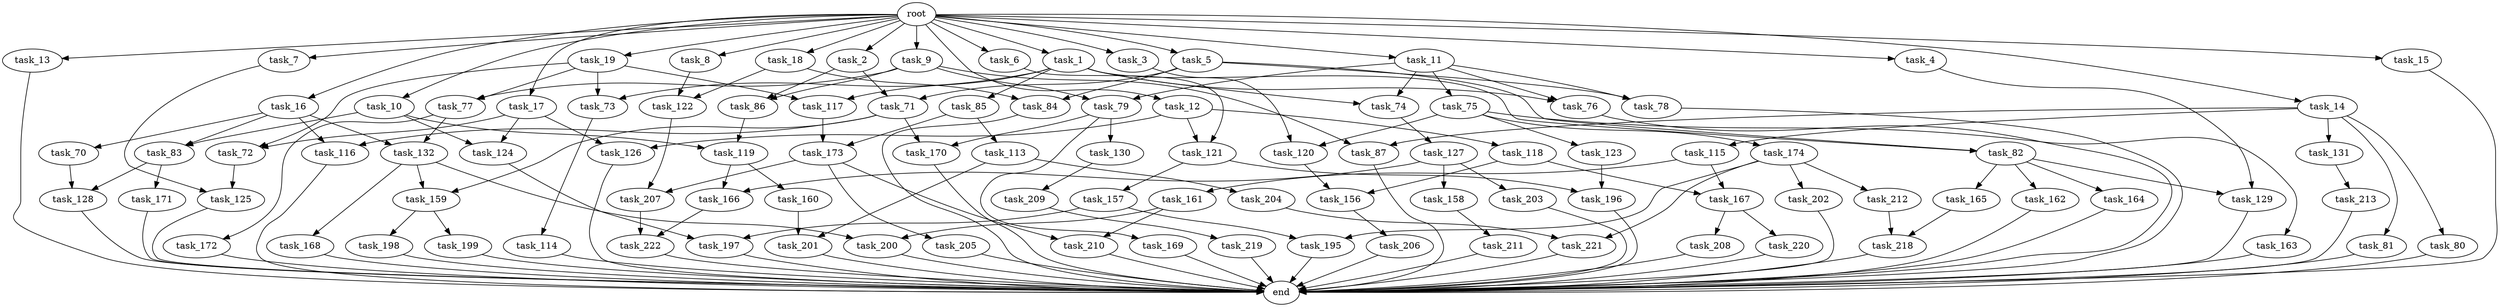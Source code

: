 digraph G {
  task_207 [size="171798691.840000"];
  task_16 [size="1.024000"];
  task_212 [size="137438953.472000"];
  task_168 [size="214748364.800000"];
  task_115 [size="309237645.312000"];
  task_158 [size="695784701.952000"];
  task_125 [size="1279900254.208000"];
  task_75 [size="214748364.800000"];
  task_12 [size="1.024000"];
  task_172 [size="77309411.328000"];
  task_119 [size="1279900254.208000"];
  task_114 [size="77309411.328000"];
  task_166 [size="1005022347.264000"];
  task_113 [size="214748364.800000"];
  task_162 [size="214748364.800000"];
  task_19 [size="1.024000"];
  task_219 [size="695784701.952000"];
  task_84 [size="970662608.896000"];
  task_77 [size="455266533.376000"];
  task_2 [size="1.024000"];
  task_156 [size="68719476.736000"];
  task_13 [size="1.024000"];
  task_123 [size="77309411.328000"];
  task_79 [size="249108103.168000"];
  task_72 [size="970662608.896000"];
  task_200 [size="292057776.128000"];
  root [size="0.000000"];
  task_202 [size="137438953.472000"];
  task_117 [size="1279900254.208000"];
  task_7 [size="1.024000"];
  task_74 [size="1073741824.000000"];
  task_86 [size="455266533.376000"];
  task_18 [size="1.024000"];
  task_220 [size="77309411.328000"];
  task_1 [size="1.024000"];
  task_157 [size="858993459.200000"];
  task_198 [size="549755813.888000"];
  task_129 [size="635655159.808000"];
  task_82 [size="1279900254.208000"];
  task_203 [size="695784701.952000"];
  task_210 [size="111669149.696000"];
  task_195 [size="687194767.360000"];
  task_131 [size="309237645.312000"];
  task_209 [size="549755813.888000"];
  task_174 [size="77309411.328000"];
  task_11 [size="1.024000"];
  task_17 [size="1.024000"];
  task_4 [size="1.024000"];
  task_218 [size="730144440.320000"];
  task_173 [size="429496729.600000"];
  task_159 [size="523986010.112000"];
  task_199 [size="549755813.888000"];
  task_83 [size="558345748.480000"];
  task_73 [size="1279900254.208000"];
  task_76 [size="1073741824.000000"];
  task_211 [size="695784701.952000"];
  task_208 [size="77309411.328000"];
  task_10 [size="1.024000"];
  task_81 [size="309237645.312000"];
  task_130 [size="549755813.888000"];
  task_205 [size="34359738.368000"];
  task_14 [size="1.024000"];
  task_163 [size="77309411.328000"];
  task_122 [size="627065225.216000"];
  task_6 [size="1.024000"];
  task_118 [size="77309411.328000"];
  task_121 [size="627065225.216000"];
  task_15 [size="1.024000"];
  task_169 [size="549755813.888000"];
  end [size="0.000000"];
  task_164 [size="214748364.800000"];
  task_167 [size="730144440.320000"];
  task_196 [size="1554778161.152000"];
  task_70 [size="137438953.472000"];
  task_160 [size="309237645.312000"];
  task_78 [size="635655159.808000"];
  task_3 [size="1.024000"];
  task_170 [size="858993459.200000"];
  task_87 [size="343597383.680000"];
  task_71 [size="841813590.016000"];
  task_197 [size="970662608.896000"];
  task_201 [size="1391569403.904000"];
  task_85 [size="858993459.200000"];
  task_8 [size="1.024000"];
  task_126 [size="627065225.216000"];
  task_9 [size="1.024000"];
  task_120 [size="111669149.696000"];
  task_5 [size="1.024000"];
  task_124 [size="970662608.896000"];
  task_161 [size="695784701.952000"];
  task_132 [size="214748364.800000"];
  task_80 [size="309237645.312000"];
  task_204 [size="695784701.952000"];
  task_165 [size="214748364.800000"];
  task_127 [size="77309411.328000"];
  task_116 [size="446676598.784000"];
  task_222 [size="893353197.568000"];
  task_171 [size="214748364.800000"];
  task_213 [size="695784701.952000"];
  task_128 [size="1073741824.000000"];
  task_221 [size="214748364.800000"];
  task_206 [size="137438953.472000"];

  task_207 -> task_222 [size="838860800.000000"];
  task_16 -> task_70 [size="134217728.000000"];
  task_16 -> task_83 [size="134217728.000000"];
  task_16 -> task_116 [size="134217728.000000"];
  task_16 -> task_132 [size="134217728.000000"];
  task_212 -> task_218 [size="679477248.000000"];
  task_168 -> end [size="1.000000"];
  task_115 -> task_161 [size="679477248.000000"];
  task_115 -> task_167 [size="679477248.000000"];
  task_158 -> task_211 [size="679477248.000000"];
  task_125 -> end [size="1.000000"];
  task_75 -> task_120 [size="75497472.000000"];
  task_75 -> task_174 [size="75497472.000000"];
  task_75 -> task_123 [size="75497472.000000"];
  task_75 -> task_163 [size="75497472.000000"];
  task_12 -> task_118 [size="75497472.000000"];
  task_12 -> task_121 [size="75497472.000000"];
  task_12 -> task_126 [size="75497472.000000"];
  task_172 -> end [size="1.000000"];
  task_119 -> task_166 [size="301989888.000000"];
  task_119 -> task_160 [size="301989888.000000"];
  task_114 -> end [size="1.000000"];
  task_166 -> task_222 [size="33554432.000000"];
  task_113 -> task_201 [size="679477248.000000"];
  task_113 -> task_204 [size="679477248.000000"];
  task_162 -> end [size="1.000000"];
  task_19 -> task_72 [size="411041792.000000"];
  task_19 -> task_73 [size="411041792.000000"];
  task_19 -> task_117 [size="411041792.000000"];
  task_19 -> task_77 [size="411041792.000000"];
  task_219 -> end [size="1.000000"];
  task_84 -> end [size="1.000000"];
  task_77 -> task_172 [size="75497472.000000"];
  task_77 -> task_132 [size="75497472.000000"];
  task_2 -> task_71 [size="411041792.000000"];
  task_2 -> task_86 [size="411041792.000000"];
  task_156 -> task_206 [size="134217728.000000"];
  task_13 -> end [size="1.000000"];
  task_123 -> task_196 [size="679477248.000000"];
  task_79 -> task_130 [size="536870912.000000"];
  task_79 -> task_170 [size="536870912.000000"];
  task_79 -> task_169 [size="536870912.000000"];
  task_72 -> task_125 [size="838860800.000000"];
  task_200 -> end [size="1.000000"];
  root -> task_2 [size="1.000000"];
  root -> task_7 [size="1.000000"];
  root -> task_5 [size="1.000000"];
  root -> task_11 [size="1.000000"];
  root -> task_10 [size="1.000000"];
  root -> task_16 [size="1.000000"];
  root -> task_4 [size="1.000000"];
  root -> task_17 [size="1.000000"];
  root -> task_3 [size="1.000000"];
  root -> task_13 [size="1.000000"];
  root -> task_18 [size="1.000000"];
  root -> task_9 [size="1.000000"];
  root -> task_19 [size="1.000000"];
  root -> task_6 [size="1.000000"];
  root -> task_14 [size="1.000000"];
  root -> task_8 [size="1.000000"];
  root -> task_12 [size="1.000000"];
  root -> task_15 [size="1.000000"];
  root -> task_1 [size="1.000000"];
  task_202 -> end [size="1.000000"];
  task_117 -> task_173 [size="209715200.000000"];
  task_7 -> task_125 [size="411041792.000000"];
  task_74 -> task_127 [size="75497472.000000"];
  task_86 -> task_119 [size="838860800.000000"];
  task_18 -> task_122 [size="536870912.000000"];
  task_18 -> task_84 [size="536870912.000000"];
  task_220 -> end [size="1.000000"];
  task_1 -> task_74 [size="838860800.000000"];
  task_1 -> task_85 [size="838860800.000000"];
  task_1 -> task_82 [size="838860800.000000"];
  task_1 -> task_73 [size="838860800.000000"];
  task_1 -> task_76 [size="838860800.000000"];
  task_1 -> task_117 [size="838860800.000000"];
  task_157 -> task_197 [size="536870912.000000"];
  task_157 -> task_195 [size="536870912.000000"];
  task_198 -> end [size="1.000000"];
  task_129 -> end [size="1.000000"];
  task_82 -> task_162 [size="209715200.000000"];
  task_82 -> task_129 [size="209715200.000000"];
  task_82 -> task_165 [size="209715200.000000"];
  task_82 -> task_164 [size="209715200.000000"];
  task_203 -> end [size="1.000000"];
  task_210 -> end [size="1.000000"];
  task_195 -> end [size="1.000000"];
  task_131 -> task_213 [size="679477248.000000"];
  task_209 -> task_219 [size="679477248.000000"];
  task_174 -> task_202 [size="134217728.000000"];
  task_174 -> task_212 [size="134217728.000000"];
  task_174 -> task_221 [size="134217728.000000"];
  task_174 -> task_195 [size="134217728.000000"];
  task_11 -> task_74 [size="209715200.000000"];
  task_11 -> task_75 [size="209715200.000000"];
  task_11 -> task_78 [size="209715200.000000"];
  task_11 -> task_76 [size="209715200.000000"];
  task_11 -> task_79 [size="209715200.000000"];
  task_17 -> task_124 [size="536870912.000000"];
  task_17 -> task_126 [size="536870912.000000"];
  task_17 -> task_72 [size="536870912.000000"];
  task_4 -> task_129 [size="411041792.000000"];
  task_218 -> end [size="1.000000"];
  task_173 -> task_205 [size="33554432.000000"];
  task_173 -> task_207 [size="33554432.000000"];
  task_173 -> task_210 [size="33554432.000000"];
  task_159 -> task_198 [size="536870912.000000"];
  task_159 -> task_199 [size="536870912.000000"];
  task_199 -> end [size="1.000000"];
  task_83 -> task_128 [size="209715200.000000"];
  task_83 -> task_171 [size="209715200.000000"];
  task_73 -> task_114 [size="75497472.000000"];
  task_76 -> end [size="1.000000"];
  task_211 -> end [size="1.000000"];
  task_208 -> end [size="1.000000"];
  task_10 -> task_119 [size="411041792.000000"];
  task_10 -> task_83 [size="411041792.000000"];
  task_10 -> task_124 [size="411041792.000000"];
  task_81 -> end [size="1.000000"];
  task_130 -> task_209 [size="536870912.000000"];
  task_205 -> end [size="1.000000"];
  task_14 -> task_81 [size="301989888.000000"];
  task_14 -> task_87 [size="301989888.000000"];
  task_14 -> task_80 [size="301989888.000000"];
  task_14 -> task_115 [size="301989888.000000"];
  task_14 -> task_131 [size="301989888.000000"];
  task_163 -> end [size="1.000000"];
  task_122 -> task_207 [size="134217728.000000"];
  task_6 -> task_121 [size="536870912.000000"];
  task_118 -> task_156 [size="33554432.000000"];
  task_118 -> task_167 [size="33554432.000000"];
  task_121 -> task_157 [size="838860800.000000"];
  task_121 -> task_196 [size="838860800.000000"];
  task_15 -> end [size="1.000000"];
  task_169 -> end [size="1.000000"];
  task_164 -> end [size="1.000000"];
  task_167 -> task_220 [size="75497472.000000"];
  task_167 -> task_208 [size="75497472.000000"];
  task_196 -> end [size="1.000000"];
  task_70 -> task_128 [size="838860800.000000"];
  task_160 -> task_201 [size="679477248.000000"];
  task_78 -> end [size="1.000000"];
  task_3 -> task_120 [size="33554432.000000"];
  task_170 -> end [size="1.000000"];
  task_87 -> end [size="1.000000"];
  task_71 -> task_159 [size="301989888.000000"];
  task_71 -> task_116 [size="301989888.000000"];
  task_71 -> task_170 [size="301989888.000000"];
  task_197 -> end [size="1.000000"];
  task_201 -> end [size="1.000000"];
  task_85 -> task_113 [size="209715200.000000"];
  task_85 -> task_173 [size="209715200.000000"];
  task_8 -> task_122 [size="75497472.000000"];
  task_126 -> end [size="1.000000"];
  task_9 -> task_77 [size="33554432.000000"];
  task_9 -> task_86 [size="33554432.000000"];
  task_9 -> task_79 [size="33554432.000000"];
  task_9 -> task_87 [size="33554432.000000"];
  task_120 -> task_156 [size="33554432.000000"];
  task_5 -> task_71 [size="411041792.000000"];
  task_5 -> task_82 [size="411041792.000000"];
  task_5 -> task_78 [size="411041792.000000"];
  task_5 -> task_84 [size="411041792.000000"];
  task_124 -> task_197 [size="411041792.000000"];
  task_161 -> task_200 [size="75497472.000000"];
  task_161 -> task_210 [size="75497472.000000"];
  task_132 -> task_159 [size="209715200.000000"];
  task_132 -> task_168 [size="209715200.000000"];
  task_132 -> task_200 [size="209715200.000000"];
  task_80 -> end [size="1.000000"];
  task_204 -> task_221 [size="75497472.000000"];
  task_165 -> task_218 [size="33554432.000000"];
  task_127 -> task_166 [size="679477248.000000"];
  task_127 -> task_203 [size="679477248.000000"];
  task_127 -> task_158 [size="679477248.000000"];
  task_116 -> end [size="1.000000"];
  task_222 -> end [size="1.000000"];
  task_171 -> end [size="1.000000"];
  task_213 -> end [size="1.000000"];
  task_128 -> end [size="1.000000"];
  task_221 -> end [size="1.000000"];
  task_206 -> end [size="1.000000"];
}
